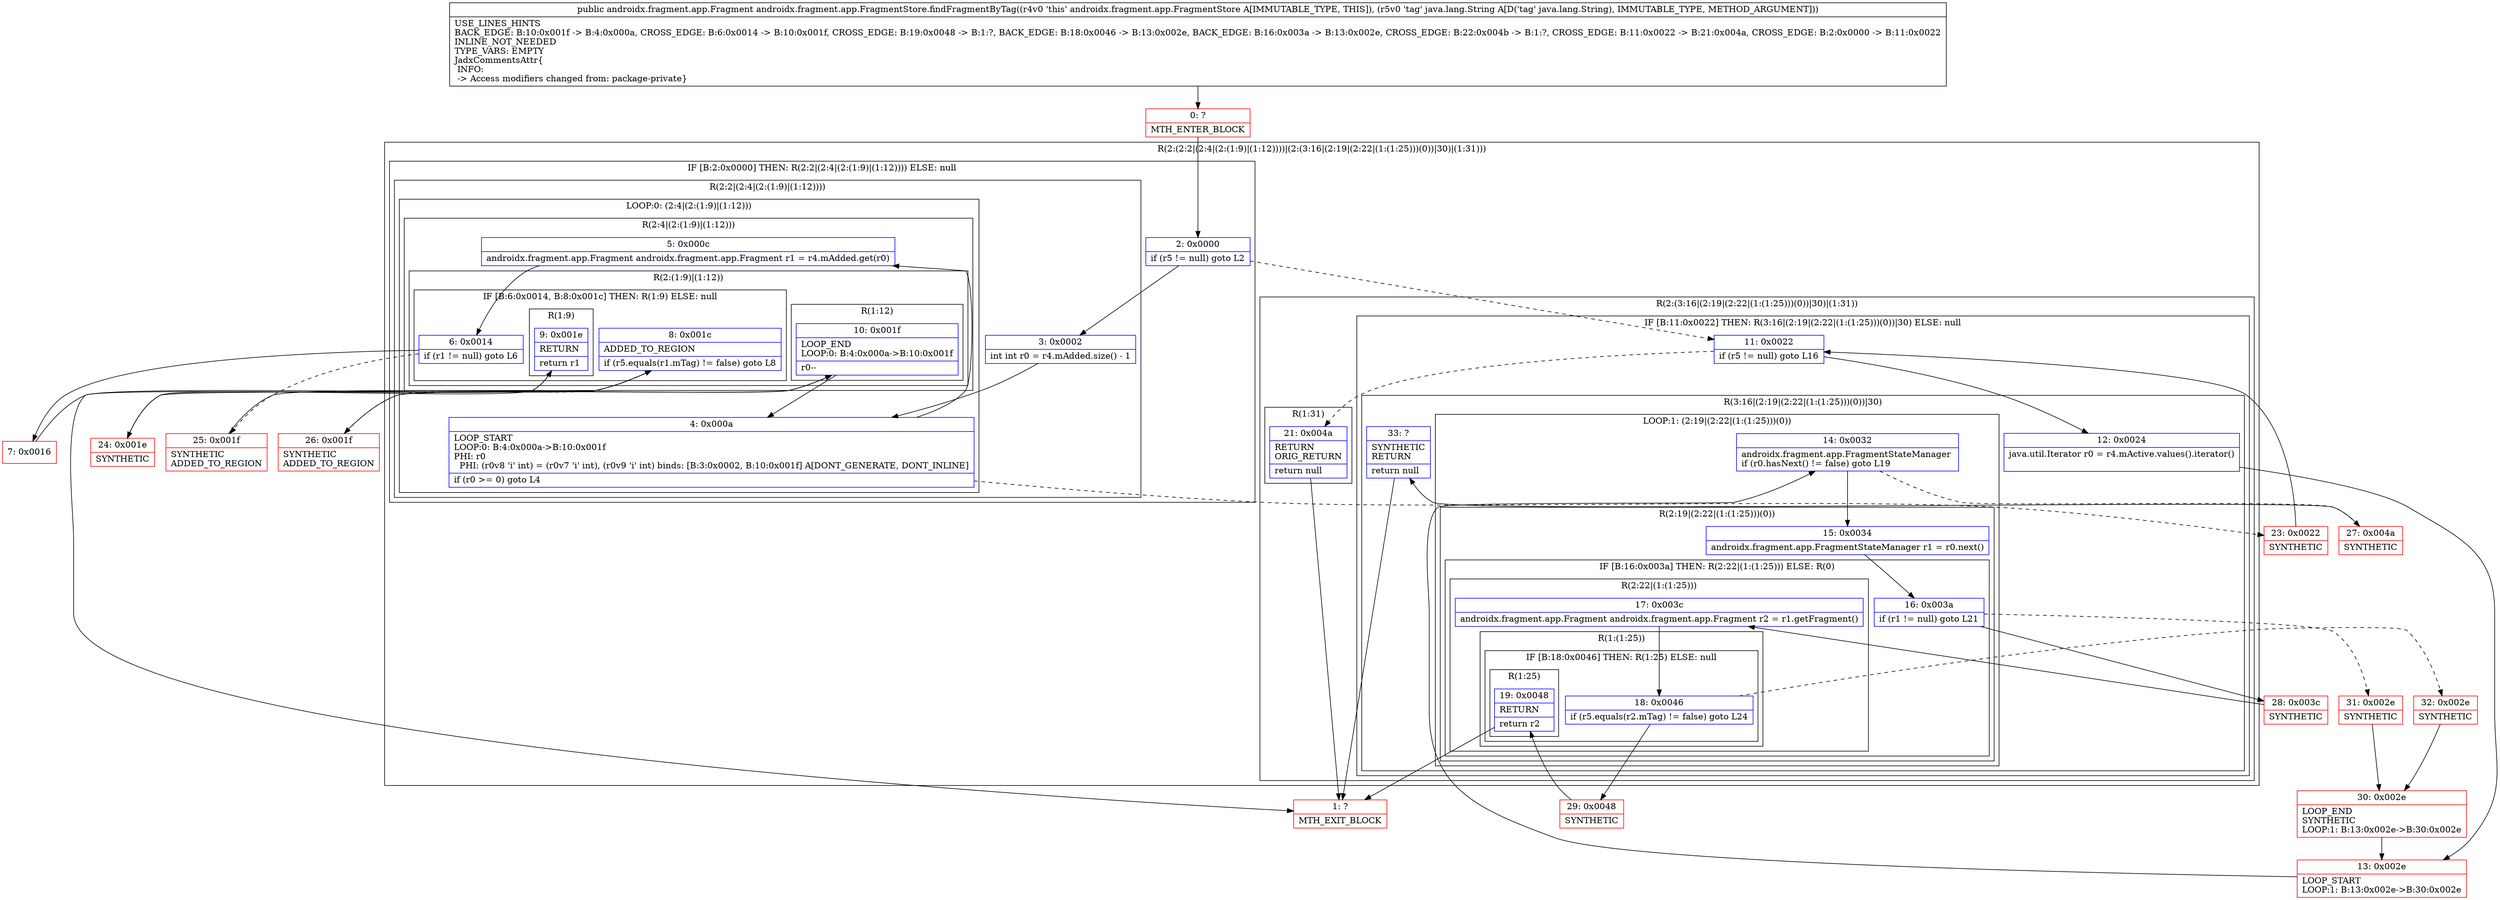 digraph "CFG forandroidx.fragment.app.FragmentStore.findFragmentByTag(Ljava\/lang\/String;)Landroidx\/fragment\/app\/Fragment;" {
subgraph cluster_Region_71691213 {
label = "R(2:(2:2|(2:4|(2:(1:9)|(1:12))))|(2:(3:16|(2:19|(2:22|(1:(1:25)))(0))|30)|(1:31)))";
node [shape=record,color=blue];
subgraph cluster_IfRegion_1410194258 {
label = "IF [B:2:0x0000] THEN: R(2:2|(2:4|(2:(1:9)|(1:12)))) ELSE: null";
node [shape=record,color=blue];
Node_2 [shape=record,label="{2\:\ 0x0000|if (r5 != null) goto L2\l}"];
subgraph cluster_Region_1493653010 {
label = "R(2:2|(2:4|(2:(1:9)|(1:12))))";
node [shape=record,color=blue];
Node_3 [shape=record,label="{3\:\ 0x0002|int int r0 = r4.mAdded.size() \- 1\l}"];
subgraph cluster_LoopRegion_1103624611 {
label = "LOOP:0: (2:4|(2:(1:9)|(1:12)))";
node [shape=record,color=blue];
Node_4 [shape=record,label="{4\:\ 0x000a|LOOP_START\lLOOP:0: B:4:0x000a\-\>B:10:0x001f\lPHI: r0 \l  PHI: (r0v8 'i' int) = (r0v7 'i' int), (r0v9 'i' int) binds: [B:3:0x0002, B:10:0x001f] A[DONT_GENERATE, DONT_INLINE]\l|if (r0 \>= 0) goto L4\l}"];
subgraph cluster_Region_148016354 {
label = "R(2:4|(2:(1:9)|(1:12)))";
node [shape=record,color=blue];
Node_5 [shape=record,label="{5\:\ 0x000c|androidx.fragment.app.Fragment androidx.fragment.app.Fragment r1 = r4.mAdded.get(r0)\l}"];
subgraph cluster_Region_1796876484 {
label = "R(2:(1:9)|(1:12))";
node [shape=record,color=blue];
subgraph cluster_IfRegion_1804004396 {
label = "IF [B:6:0x0014, B:8:0x001c] THEN: R(1:9) ELSE: null";
node [shape=record,color=blue];
Node_6 [shape=record,label="{6\:\ 0x0014|if (r1 != null) goto L6\l}"];
Node_8 [shape=record,label="{8\:\ 0x001c|ADDED_TO_REGION\l|if (r5.equals(r1.mTag) != false) goto L8\l}"];
subgraph cluster_Region_368183838 {
label = "R(1:9)";
node [shape=record,color=blue];
Node_9 [shape=record,label="{9\:\ 0x001e|RETURN\l|return r1\l}"];
}
}
subgraph cluster_Region_793787221 {
label = "R(1:12)";
node [shape=record,color=blue];
Node_10 [shape=record,label="{10\:\ 0x001f|LOOP_END\lLOOP:0: B:4:0x000a\-\>B:10:0x001f\l|r0\-\-\l}"];
}
}
}
}
}
}
subgraph cluster_Region_483244043 {
label = "R(2:(3:16|(2:19|(2:22|(1:(1:25)))(0))|30)|(1:31))";
node [shape=record,color=blue];
subgraph cluster_IfRegion_930948060 {
label = "IF [B:11:0x0022] THEN: R(3:16|(2:19|(2:22|(1:(1:25)))(0))|30) ELSE: null";
node [shape=record,color=blue];
Node_11 [shape=record,label="{11\:\ 0x0022|if (r5 != null) goto L16\l}"];
subgraph cluster_Region_219195690 {
label = "R(3:16|(2:19|(2:22|(1:(1:25)))(0))|30)";
node [shape=record,color=blue];
Node_12 [shape=record,label="{12\:\ 0x0024|java.util.Iterator r0 = r4.mActive.values().iterator()\l\l}"];
subgraph cluster_LoopRegion_930544708 {
label = "LOOP:1: (2:19|(2:22|(1:(1:25)))(0))";
node [shape=record,color=blue];
Node_14 [shape=record,label="{14\:\ 0x0032|androidx.fragment.app.FragmentStateManager \lif (r0.hasNext() != false) goto L19\l}"];
subgraph cluster_Region_1175066433 {
label = "R(2:19|(2:22|(1:(1:25)))(0))";
node [shape=record,color=blue];
Node_15 [shape=record,label="{15\:\ 0x0034|androidx.fragment.app.FragmentStateManager r1 = r0.next()\l}"];
subgraph cluster_IfRegion_406306719 {
label = "IF [B:16:0x003a] THEN: R(2:22|(1:(1:25))) ELSE: R(0)";
node [shape=record,color=blue];
Node_16 [shape=record,label="{16\:\ 0x003a|if (r1 != null) goto L21\l}"];
subgraph cluster_Region_1081803901 {
label = "R(2:22|(1:(1:25)))";
node [shape=record,color=blue];
Node_17 [shape=record,label="{17\:\ 0x003c|androidx.fragment.app.Fragment androidx.fragment.app.Fragment r2 = r1.getFragment()\l}"];
subgraph cluster_Region_283515978 {
label = "R(1:(1:25))";
node [shape=record,color=blue];
subgraph cluster_IfRegion_1478941693 {
label = "IF [B:18:0x0046] THEN: R(1:25) ELSE: null";
node [shape=record,color=blue];
Node_18 [shape=record,label="{18\:\ 0x0046|if (r5.equals(r2.mTag) != false) goto L24\l}"];
subgraph cluster_Region_2031863754 {
label = "R(1:25)";
node [shape=record,color=blue];
Node_19 [shape=record,label="{19\:\ 0x0048|RETURN\l|return r2\l}"];
}
}
}
}
subgraph cluster_Region_284313294 {
label = "R(0)";
node [shape=record,color=blue];
}
}
}
}
Node_33 [shape=record,label="{33\:\ ?|SYNTHETIC\lRETURN\l|return null\l}"];
}
}
subgraph cluster_Region_106228622 {
label = "R(1:31)";
node [shape=record,color=blue];
Node_21 [shape=record,label="{21\:\ 0x004a|RETURN\lORIG_RETURN\l|return null\l}"];
}
}
}
Node_0 [shape=record,color=red,label="{0\:\ ?|MTH_ENTER_BLOCK\l}"];
Node_7 [shape=record,color=red,label="{7\:\ 0x0016}"];
Node_24 [shape=record,color=red,label="{24\:\ 0x001e|SYNTHETIC\l}"];
Node_1 [shape=record,color=red,label="{1\:\ ?|MTH_EXIT_BLOCK\l}"];
Node_26 [shape=record,color=red,label="{26\:\ 0x001f|SYNTHETIC\lADDED_TO_REGION\l}"];
Node_25 [shape=record,color=red,label="{25\:\ 0x001f|SYNTHETIC\lADDED_TO_REGION\l}"];
Node_23 [shape=record,color=red,label="{23\:\ 0x0022|SYNTHETIC\l}"];
Node_13 [shape=record,color=red,label="{13\:\ 0x002e|LOOP_START\lLOOP:1: B:13:0x002e\-\>B:30:0x002e\l}"];
Node_28 [shape=record,color=red,label="{28\:\ 0x003c|SYNTHETIC\l}"];
Node_29 [shape=record,color=red,label="{29\:\ 0x0048|SYNTHETIC\l}"];
Node_32 [shape=record,color=red,label="{32\:\ 0x002e|SYNTHETIC\l}"];
Node_30 [shape=record,color=red,label="{30\:\ 0x002e|LOOP_END\lSYNTHETIC\lLOOP:1: B:13:0x002e\-\>B:30:0x002e\l}"];
Node_31 [shape=record,color=red,label="{31\:\ 0x002e|SYNTHETIC\l}"];
Node_27 [shape=record,color=red,label="{27\:\ 0x004a|SYNTHETIC\l}"];
MethodNode[shape=record,label="{public androidx.fragment.app.Fragment androidx.fragment.app.FragmentStore.findFragmentByTag((r4v0 'this' androidx.fragment.app.FragmentStore A[IMMUTABLE_TYPE, THIS]), (r5v0 'tag' java.lang.String A[D('tag' java.lang.String), IMMUTABLE_TYPE, METHOD_ARGUMENT]))  | USE_LINES_HINTS\lBACK_EDGE: B:10:0x001f \-\> B:4:0x000a, CROSS_EDGE: B:6:0x0014 \-\> B:10:0x001f, CROSS_EDGE: B:19:0x0048 \-\> B:1:?, BACK_EDGE: B:18:0x0046 \-\> B:13:0x002e, BACK_EDGE: B:16:0x003a \-\> B:13:0x002e, CROSS_EDGE: B:22:0x004b \-\> B:1:?, CROSS_EDGE: B:11:0x0022 \-\> B:21:0x004a, CROSS_EDGE: B:2:0x0000 \-\> B:11:0x0022\lINLINE_NOT_NEEDED\lTYPE_VARS: EMPTY\lJadxCommentsAttr\{\l INFO: \l \-\> Access modifiers changed from: package\-private\}\l}"];
MethodNode -> Node_0;Node_2 -> Node_3;
Node_2 -> Node_11[style=dashed];
Node_3 -> Node_4;
Node_4 -> Node_5;
Node_4 -> Node_23[style=dashed];
Node_5 -> Node_6;
Node_6 -> Node_7;
Node_6 -> Node_25[style=dashed];
Node_8 -> Node_24;
Node_8 -> Node_26[style=dashed];
Node_9 -> Node_1;
Node_10 -> Node_4;
Node_11 -> Node_12;
Node_11 -> Node_21[style=dashed];
Node_12 -> Node_13;
Node_14 -> Node_15;
Node_14 -> Node_27[style=dashed];
Node_15 -> Node_16;
Node_16 -> Node_28;
Node_16 -> Node_31[style=dashed];
Node_17 -> Node_18;
Node_18 -> Node_29;
Node_18 -> Node_32[style=dashed];
Node_19 -> Node_1;
Node_33 -> Node_1;
Node_21 -> Node_1;
Node_0 -> Node_2;
Node_7 -> Node_8;
Node_24 -> Node_9;
Node_26 -> Node_10;
Node_25 -> Node_10;
Node_23 -> Node_11;
Node_13 -> Node_14;
Node_28 -> Node_17;
Node_29 -> Node_19;
Node_32 -> Node_30;
Node_30 -> Node_13;
Node_31 -> Node_30;
Node_27 -> Node_33;
}


